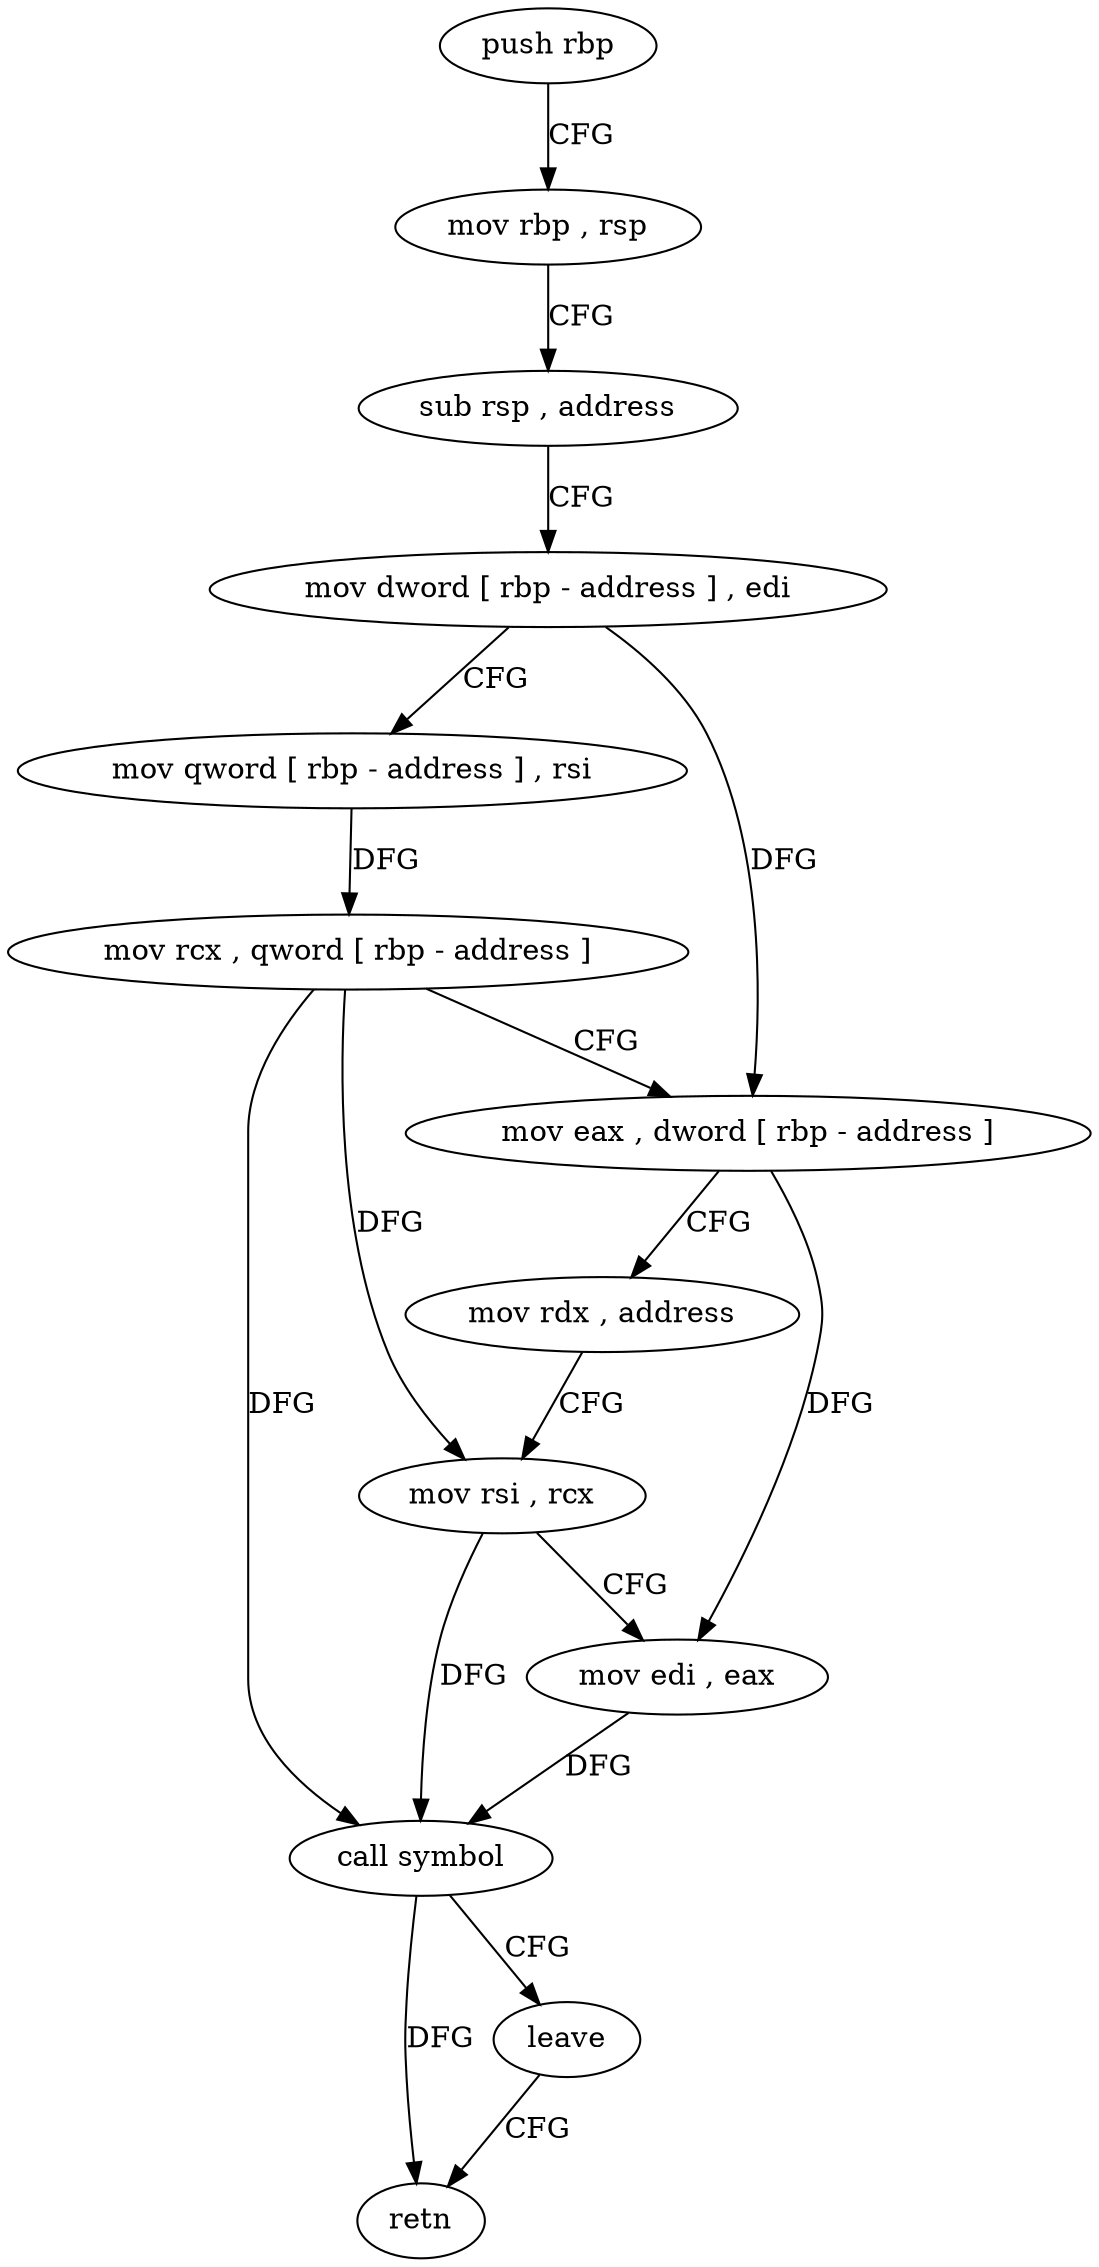 digraph "func" {
"286884" [label = "push rbp" ]
"286885" [label = "mov rbp , rsp" ]
"286888" [label = "sub rsp , address" ]
"286892" [label = "mov dword [ rbp - address ] , edi" ]
"286895" [label = "mov qword [ rbp - address ] , rsi" ]
"286899" [label = "mov rcx , qword [ rbp - address ]" ]
"286903" [label = "mov eax , dword [ rbp - address ]" ]
"286906" [label = "mov rdx , address" ]
"286913" [label = "mov rsi , rcx" ]
"286916" [label = "mov edi , eax" ]
"286918" [label = "call symbol" ]
"286923" [label = "leave" ]
"286924" [label = "retn" ]
"286884" -> "286885" [ label = "CFG" ]
"286885" -> "286888" [ label = "CFG" ]
"286888" -> "286892" [ label = "CFG" ]
"286892" -> "286895" [ label = "CFG" ]
"286892" -> "286903" [ label = "DFG" ]
"286895" -> "286899" [ label = "DFG" ]
"286899" -> "286903" [ label = "CFG" ]
"286899" -> "286913" [ label = "DFG" ]
"286899" -> "286918" [ label = "DFG" ]
"286903" -> "286906" [ label = "CFG" ]
"286903" -> "286916" [ label = "DFG" ]
"286906" -> "286913" [ label = "CFG" ]
"286913" -> "286916" [ label = "CFG" ]
"286913" -> "286918" [ label = "DFG" ]
"286916" -> "286918" [ label = "DFG" ]
"286918" -> "286923" [ label = "CFG" ]
"286918" -> "286924" [ label = "DFG" ]
"286923" -> "286924" [ label = "CFG" ]
}
